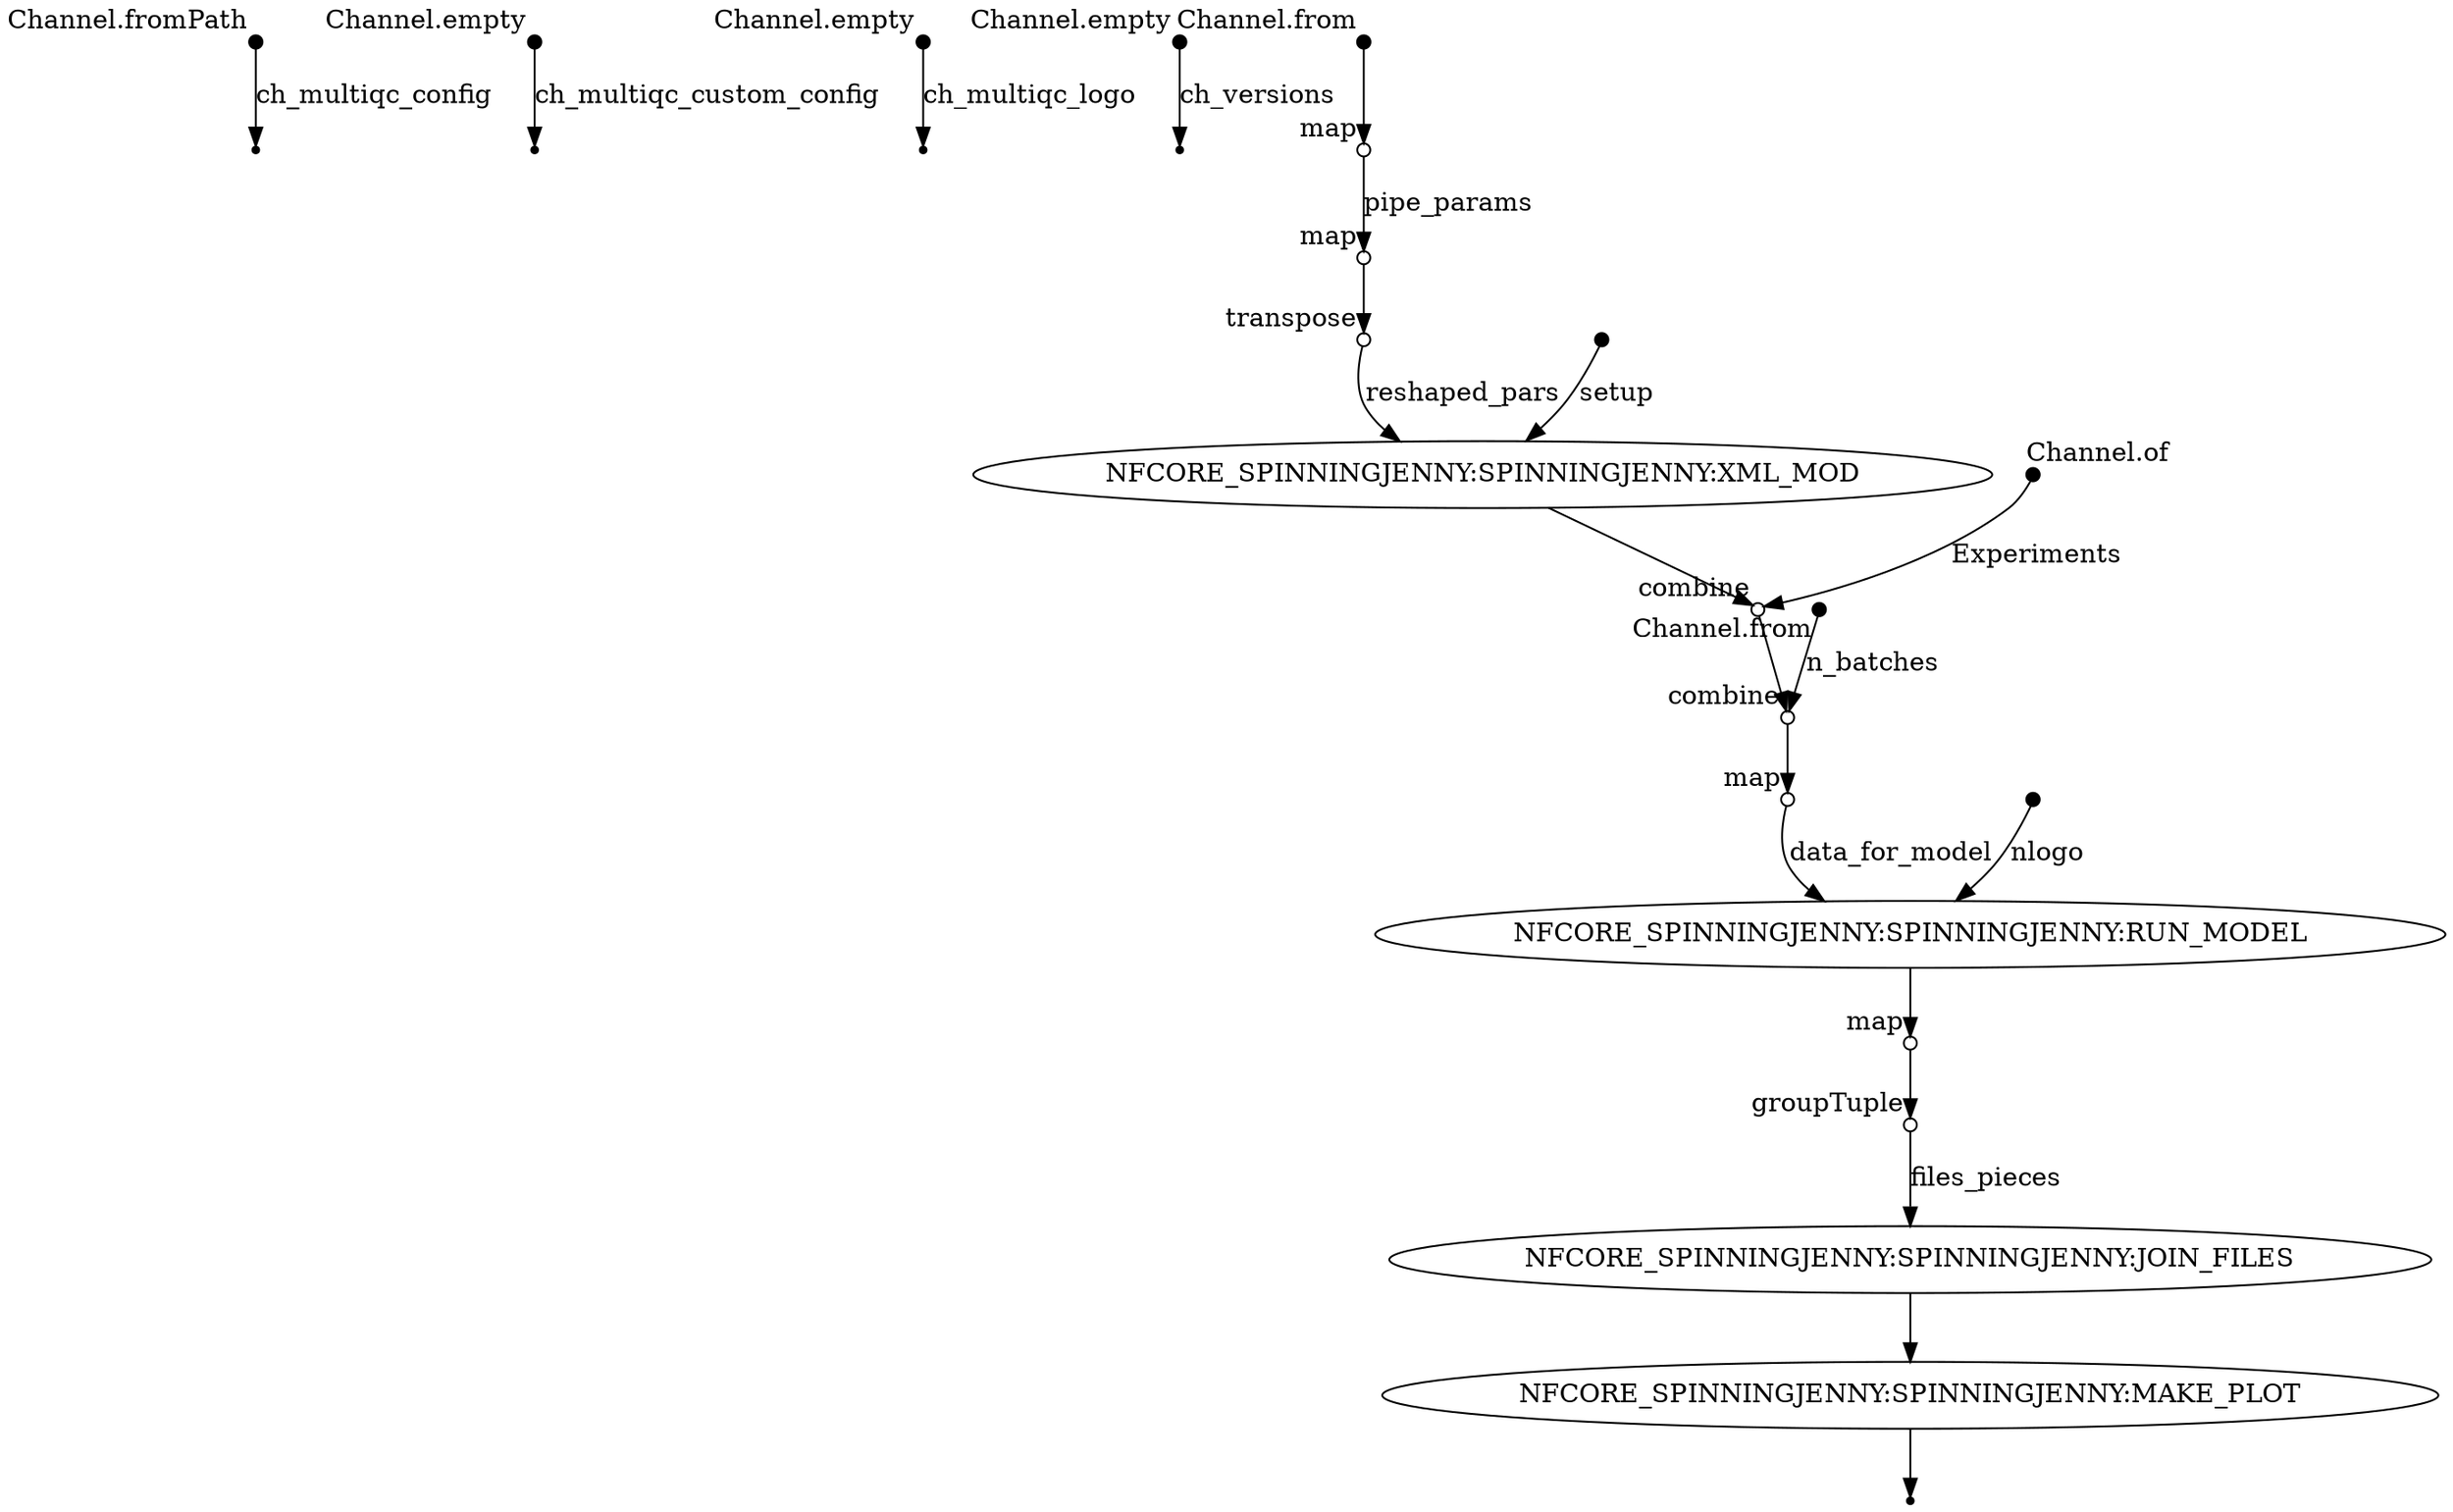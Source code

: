 digraph "spinningjenny_dag" {
v0 [shape=point,label="",fixedsize=true,width=0.1,xlabel="Channel.fromPath"];
v1 [shape=point];
v0 -> v1 [label="ch_multiqc_config"];

v2 [shape=point,label="",fixedsize=true,width=0.1,xlabel="Channel.empty"];
v3 [shape=point];
v2 -> v3 [label="ch_multiqc_custom_config"];

v4 [shape=point,label="",fixedsize=true,width=0.1,xlabel="Channel.empty"];
v5 [shape=point];
v4 -> v5 [label="ch_multiqc_logo"];

v6 [shape=point,label="",fixedsize=true,width=0.1,xlabel="Channel.empty"];
v7 [shape=point];
v6 -> v7 [label="ch_versions"];

v8 [shape=point,label="",fixedsize=true,width=0.1,xlabel="Channel.from"];
v9 [shape=circle,label="",fixedsize=true,width=0.1,xlabel="map"];
v8 -> v9;

v9 [shape=circle,label="",fixedsize=true,width=0.1,xlabel="map"];
v11 [shape=circle,label="",fixedsize=true,width=0.1,xlabel="map"];
v9 -> v11 [label="pipe_params"];

v10 [shape=point,label="",fixedsize=true,width=0.1,xlabel="Channel.of"];
v16 [shape=circle,label="",fixedsize=true,width=0.1,xlabel="combine"];
v10 -> v16 [label="Experiments"];

v11 [shape=circle,label="",fixedsize=true,width=0.1,xlabel="map"];
v12 [shape=circle,label="",fixedsize=true,width=0.1,xlabel="transpose"];
v11 -> v12;

v12 [shape=circle,label="",fixedsize=true,width=0.1,xlabel="transpose"];
v15 [label="NFCORE_SPINNINGJENNY:SPINNINGJENNY:XML_MOD"];
v12 -> v15 [label="reshaped_pars"];

v13 [shape=point,label="",fixedsize=true,width=0.1,xlabel="Channel.from"];
v17 [shape=circle,label="",fixedsize=true,width=0.1,xlabel="combine"];
v13 -> v17 [label="n_batches"];

v14 [shape=point,label="",fixedsize=true,width=0.1];
v15 [label="NFCORE_SPINNINGJENNY:SPINNINGJENNY:XML_MOD"];
v14 -> v15 [label="setup"];

v15 [label="NFCORE_SPINNINGJENNY:SPINNINGJENNY:XML_MOD"];
v16 [shape=circle,label="",fixedsize=true,width=0.1,xlabel="combine"];
v15 -> v16;

v16 [shape=circle,label="",fixedsize=true,width=0.1,xlabel="combine"];
v17 [shape=circle,label="",fixedsize=true,width=0.1,xlabel="combine"];
v16 -> v17;

v17 [shape=circle,label="",fixedsize=true,width=0.1,xlabel="combine"];
v18 [shape=circle,label="",fixedsize=true,width=0.1,xlabel="map"];
v17 -> v18;

v18 [shape=circle,label="",fixedsize=true,width=0.1,xlabel="map"];
v20 [label="NFCORE_SPINNINGJENNY:SPINNINGJENNY:RUN_MODEL"];
v18 -> v20 [label="data_for_model"];

v19 [shape=point,label="",fixedsize=true,width=0.1];
v20 [label="NFCORE_SPINNINGJENNY:SPINNINGJENNY:RUN_MODEL"];
v19 -> v20 [label="nlogo"];

v20 [label="NFCORE_SPINNINGJENNY:SPINNINGJENNY:RUN_MODEL"];
v21 [shape=circle,label="",fixedsize=true,width=0.1,xlabel="map"];
v20 -> v21;

v21 [shape=circle,label="",fixedsize=true,width=0.1,xlabel="map"];
v22 [shape=circle,label="",fixedsize=true,width=0.1,xlabel="groupTuple"];
v21 -> v22;

v22 [shape=circle,label="",fixedsize=true,width=0.1,xlabel="groupTuple"];
v23 [label="NFCORE_SPINNINGJENNY:SPINNINGJENNY:JOIN_FILES"];
v22 -> v23 [label="files_pieces"];

v23 [label="NFCORE_SPINNINGJENNY:SPINNINGJENNY:JOIN_FILES"];
v24 [label="NFCORE_SPINNINGJENNY:SPINNINGJENNY:MAKE_PLOT"];
v23 -> v24;

v24 [label="NFCORE_SPINNINGJENNY:SPINNINGJENNY:MAKE_PLOT"];
v25 [shape=point];
v24 -> v25;

}
